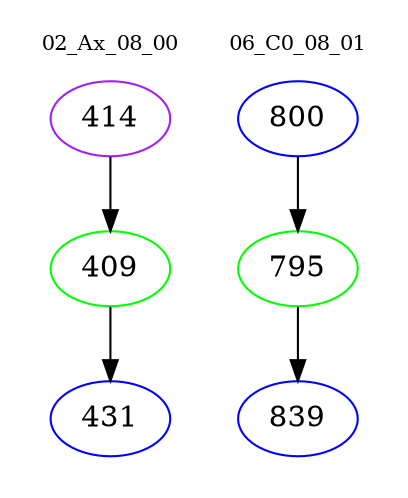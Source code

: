 digraph{
subgraph cluster_0 {
color = white
label = "02_Ax_08_00";
fontsize=10;
T0_414 [label="414", color="purple"]
T0_414 -> T0_409 [color="black"]
T0_409 [label="409", color="green"]
T0_409 -> T0_431 [color="black"]
T0_431 [label="431", color="blue"]
}
subgraph cluster_1 {
color = white
label = "06_C0_08_01";
fontsize=10;
T1_800 [label="800", color="blue"]
T1_800 -> T1_795 [color="black"]
T1_795 [label="795", color="green"]
T1_795 -> T1_839 [color="black"]
T1_839 [label="839", color="blue"]
}
}
